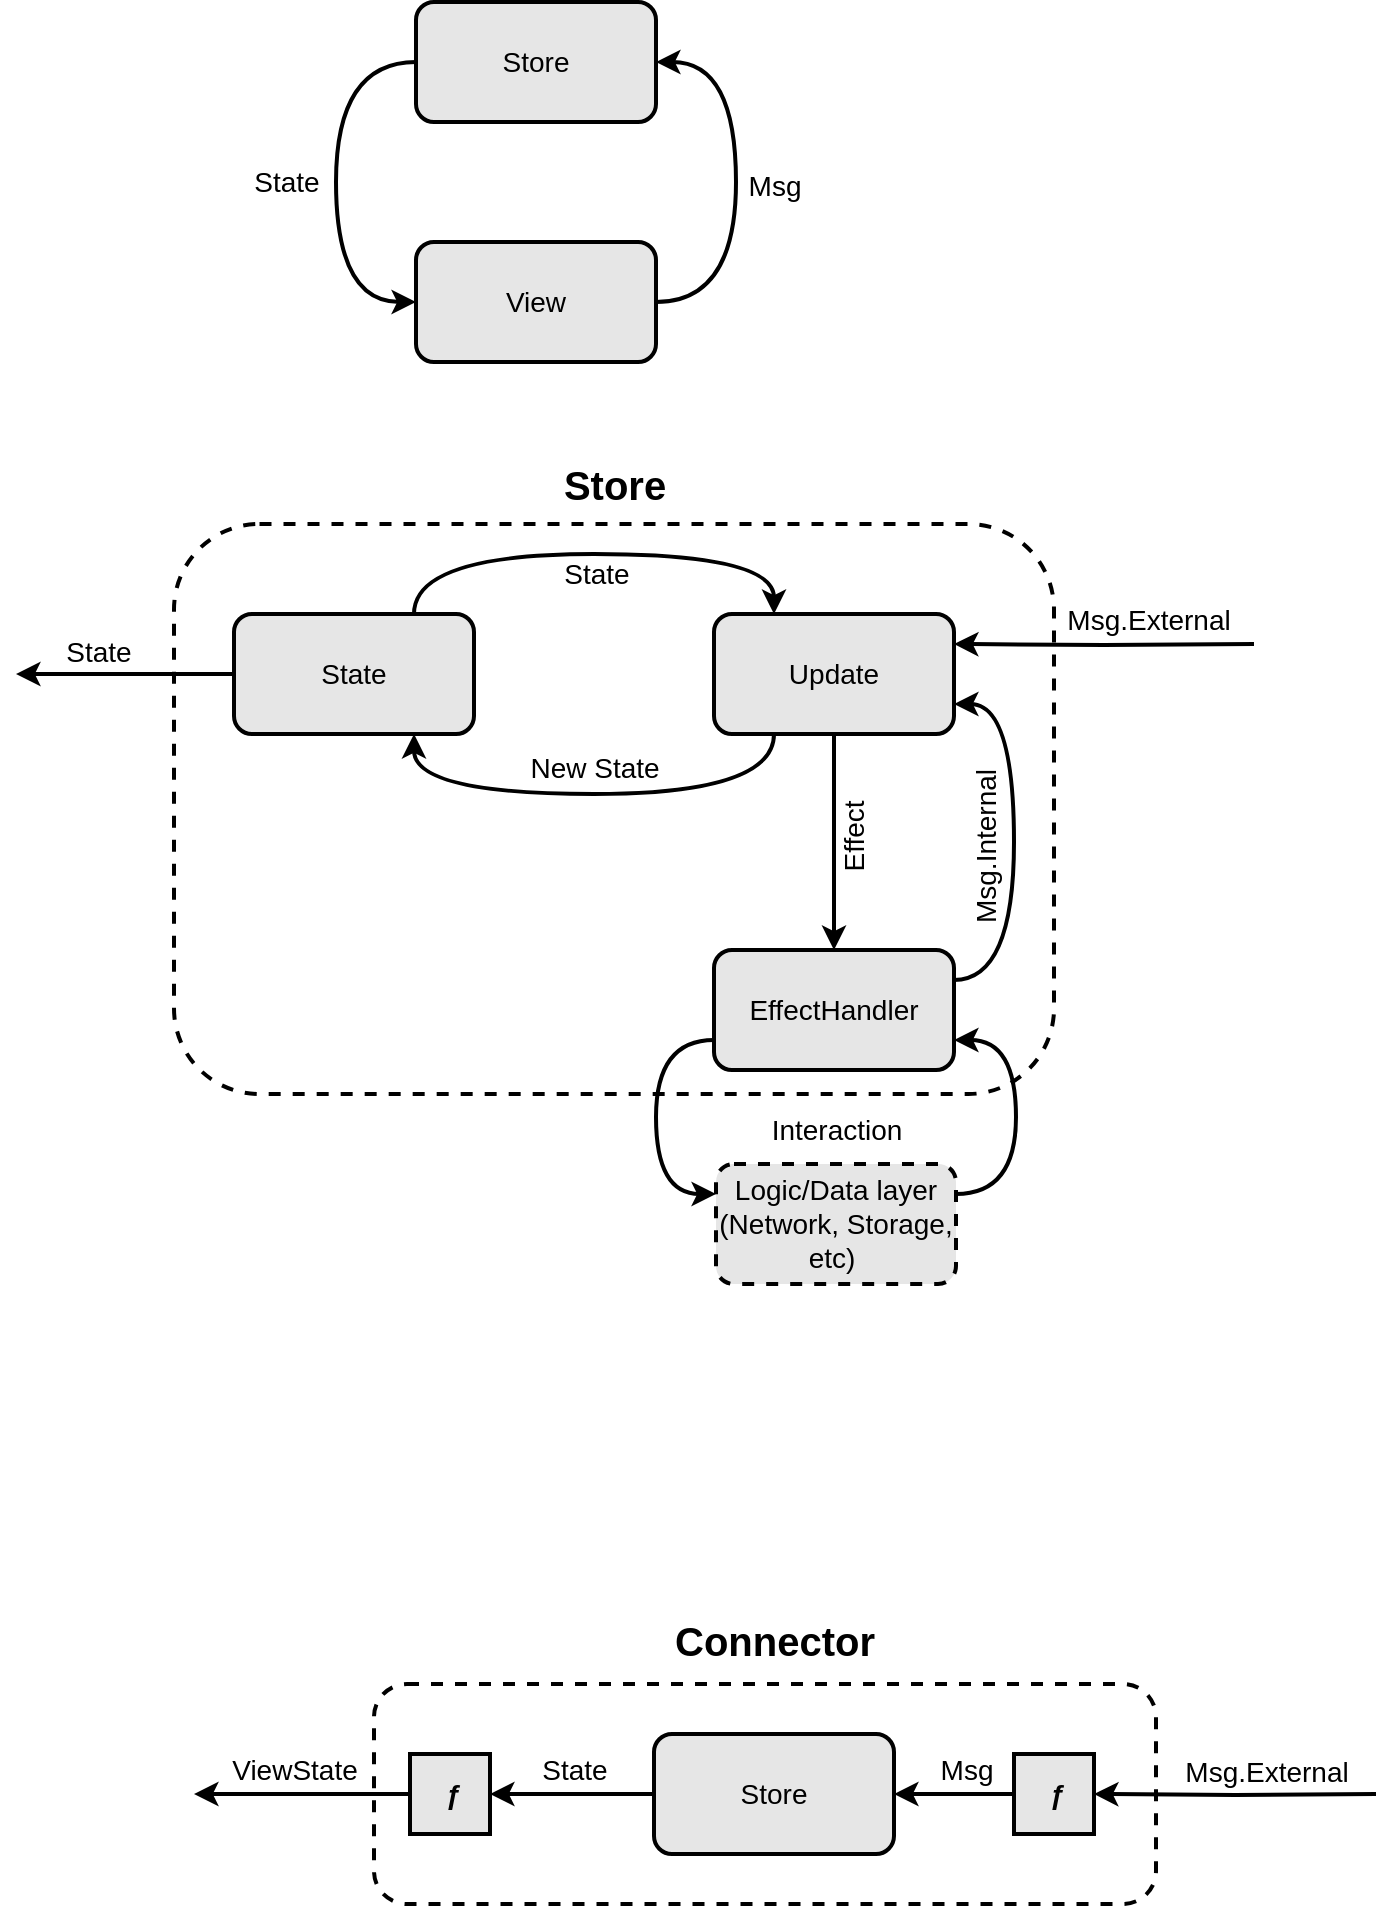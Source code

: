 <mxfile version="21.6.8" type="google">
  <diagram name="Страница — 1" id="kcB6kSDySbfmLJYrg7UM">
    <mxGraphModel grid="1" page="1" gridSize="10" guides="1" tooltips="1" connect="1" arrows="1" fold="1" pageScale="1" pageWidth="827" pageHeight="1169" math="0" shadow="0">
      <root>
        <mxCell id="0" />
        <mxCell id="1" parent="0" />
        <mxCell id="jz0i3uQcS3I7CbsN-vGF-76" value="" style="group" connectable="0" vertex="1" parent="1">
          <mxGeometry x="40" y="240" width="619" height="420" as="geometry" />
        </mxCell>
        <mxCell id="jz0i3uQcS3I7CbsN-vGF-75" value="&lt;font style=&quot;font-size: 14px;&quot;&gt;Interaction&lt;/font&gt;" style="text;html=1;align=center;verticalAlign=middle;resizable=0;points=[];autosize=1;strokeColor=none;fillColor=none;" vertex="1" parent="jz0i3uQcS3I7CbsN-vGF-76">
          <mxGeometry x="365" y="328" width="90" height="30" as="geometry" />
        </mxCell>
        <mxCell id="jz0i3uQcS3I7CbsN-vGF-61" value="&lt;font style=&quot;font-size: 14px;&quot;&gt;Logic/Data layer&lt;br&gt;(Network, Storage, etc)&amp;nbsp;&lt;br&gt;&lt;/font&gt;" style="rounded=1;whiteSpace=wrap;html=1;strokeWidth=2;dashed=1;fillColor=#E6E6E6;" vertex="1" parent="jz0i3uQcS3I7CbsN-vGF-76">
          <mxGeometry x="350" y="360" width="120" height="60" as="geometry" />
        </mxCell>
        <mxCell id="jz0i3uQcS3I7CbsN-vGF-62" style="edgeStyle=orthogonalEdgeStyle;rounded=0;orthogonalLoop=1;jettySize=auto;html=1;exitX=0;exitY=0.75;exitDx=0;exitDy=0;entryX=0;entryY=0.25;entryDx=0;entryDy=0;curved=1;strokeWidth=2;" edge="1" parent="jz0i3uQcS3I7CbsN-vGF-76" source="jz0i3uQcS3I7CbsN-vGF-16" target="jz0i3uQcS3I7CbsN-vGF-61">
          <mxGeometry relative="1" as="geometry">
            <Array as="points">
              <mxPoint x="320" y="298" />
              <mxPoint x="320" y="375" />
            </Array>
          </mxGeometry>
        </mxCell>
        <mxCell id="jz0i3uQcS3I7CbsN-vGF-14" value="" style="rounded=1;whiteSpace=wrap;html=1;fillColor=none;strokeWidth=2;dashed=1;" vertex="1" parent="jz0i3uQcS3I7CbsN-vGF-76">
          <mxGeometry x="79" y="40" width="440" height="285" as="geometry" />
        </mxCell>
        <mxCell id="jz0i3uQcS3I7CbsN-vGF-16" value="&lt;font style=&quot;font-size: 14px;&quot;&gt;EffectHandler&lt;/font&gt;" style="rounded=1;whiteSpace=wrap;html=1;strokeWidth=2;fillColor=#E6E6E6;" vertex="1" parent="jz0i3uQcS3I7CbsN-vGF-76">
          <mxGeometry x="349" y="253" width="120" height="60" as="geometry" />
        </mxCell>
        <mxCell id="jz0i3uQcS3I7CbsN-vGF-64" style="edgeStyle=orthogonalEdgeStyle;rounded=0;orthogonalLoop=1;jettySize=auto;html=1;exitX=1;exitY=0.25;exitDx=0;exitDy=0;entryX=1;entryY=0.75;entryDx=0;entryDy=0;curved=1;strokeWidth=2;" edge="1" parent="jz0i3uQcS3I7CbsN-vGF-76" source="jz0i3uQcS3I7CbsN-vGF-61" target="jz0i3uQcS3I7CbsN-vGF-16">
          <mxGeometry relative="1" as="geometry">
            <Array as="points">
              <mxPoint x="500" y="375" />
              <mxPoint x="500" y="298" />
            </Array>
          </mxGeometry>
        </mxCell>
        <mxCell id="jz0i3uQcS3I7CbsN-vGF-24" style="edgeStyle=orthogonalEdgeStyle;rounded=0;orthogonalLoop=1;jettySize=auto;html=1;strokeWidth=2;" edge="1" parent="jz0i3uQcS3I7CbsN-vGF-76" source="jz0i3uQcS3I7CbsN-vGF-17">
          <mxGeometry relative="1" as="geometry">
            <mxPoint y="115" as="targetPoint" />
          </mxGeometry>
        </mxCell>
        <mxCell id="jz0i3uQcS3I7CbsN-vGF-25" value="State" style="edgeLabel;html=1;align=center;verticalAlign=middle;resizable=0;points=[];fontSize=14;labelBackgroundColor=none;" connectable="0" vertex="1" parent="jz0i3uQcS3I7CbsN-vGF-24">
          <mxGeometry x="0.262" y="-4" relative="1" as="geometry">
            <mxPoint y="-8" as="offset" />
          </mxGeometry>
        </mxCell>
        <mxCell id="jz0i3uQcS3I7CbsN-vGF-17" value="&lt;font style=&quot;font-size: 14px;&quot;&gt;State&lt;/font&gt;" style="rounded=1;whiteSpace=wrap;html=1;strokeWidth=2;fillColor=#E6E6E6;" vertex="1" parent="jz0i3uQcS3I7CbsN-vGF-76">
          <mxGeometry x="109" y="85" width="120" height="60" as="geometry" />
        </mxCell>
        <mxCell id="jz0i3uQcS3I7CbsN-vGF-27" style="edgeStyle=orthogonalEdgeStyle;rounded=0;orthogonalLoop=1;jettySize=auto;html=1;entryX=1;entryY=0.25;entryDx=0;entryDy=0;strokeWidth=2;" edge="1" parent="jz0i3uQcS3I7CbsN-vGF-76" target="jz0i3uQcS3I7CbsN-vGF-26">
          <mxGeometry relative="1" as="geometry">
            <mxPoint x="579" y="115" as="targetPoint" />
            <mxPoint x="619" y="100" as="sourcePoint" />
          </mxGeometry>
        </mxCell>
        <mxCell id="jz0i3uQcS3I7CbsN-vGF-28" value="Msg.External" style="edgeLabel;html=1;align=center;verticalAlign=middle;resizable=0;points=[];fontSize=14;labelBackgroundColor=none;" connectable="0" vertex="1" parent="jz0i3uQcS3I7CbsN-vGF-27">
          <mxGeometry x="-0.724" y="-1" relative="1" as="geometry">
            <mxPoint x="-32" y="-11" as="offset" />
          </mxGeometry>
        </mxCell>
        <mxCell id="jz0i3uQcS3I7CbsN-vGF-35" style="edgeStyle=orthogonalEdgeStyle;rounded=0;orthogonalLoop=1;jettySize=auto;html=1;exitX=0.25;exitY=1;exitDx=0;exitDy=0;entryX=0.75;entryY=1;entryDx=0;entryDy=0;curved=1;strokeWidth=2;" edge="1" parent="jz0i3uQcS3I7CbsN-vGF-76" source="jz0i3uQcS3I7CbsN-vGF-26" target="jz0i3uQcS3I7CbsN-vGF-17">
          <mxGeometry relative="1" as="geometry">
            <Array as="points">
              <mxPoint x="379" y="175" />
              <mxPoint x="199" y="175" />
            </Array>
          </mxGeometry>
        </mxCell>
        <mxCell id="jz0i3uQcS3I7CbsN-vGF-36" value="New State" style="edgeLabel;html=1;align=center;verticalAlign=middle;resizable=0;points=[];fontSize=14;labelBackgroundColor=none;" connectable="0" vertex="1" parent="jz0i3uQcS3I7CbsN-vGF-35">
          <mxGeometry y="4" relative="1" as="geometry">
            <mxPoint y="-17" as="offset" />
          </mxGeometry>
        </mxCell>
        <mxCell id="jz0i3uQcS3I7CbsN-vGF-42" style="edgeStyle=orthogonalEdgeStyle;rounded=0;orthogonalLoop=1;jettySize=auto;html=1;entryX=0.5;entryY=0;entryDx=0;entryDy=0;strokeWidth=2;curved=1;" edge="1" parent="jz0i3uQcS3I7CbsN-vGF-76" source="jz0i3uQcS3I7CbsN-vGF-26" target="jz0i3uQcS3I7CbsN-vGF-16">
          <mxGeometry relative="1" as="geometry" />
        </mxCell>
        <mxCell id="jz0i3uQcS3I7CbsN-vGF-44" value="Effect" style="edgeLabel;html=1;align=center;verticalAlign=middle;resizable=0;points=[];horizontal=0;fontSize=14;labelBackgroundColor=none;" connectable="0" vertex="1" parent="jz0i3uQcS3I7CbsN-vGF-42">
          <mxGeometry x="-0.194" y="1" relative="1" as="geometry">
            <mxPoint x="9" y="8" as="offset" />
          </mxGeometry>
        </mxCell>
        <mxCell id="jz0i3uQcS3I7CbsN-vGF-26" value="&lt;font style=&quot;font-size: 14px;&quot;&gt;Update&lt;/font&gt;" style="rounded=1;whiteSpace=wrap;html=1;strokeWidth=2;fillColor=#E6E6E6;" vertex="1" parent="jz0i3uQcS3I7CbsN-vGF-76">
          <mxGeometry x="349" y="85" width="120" height="60" as="geometry" />
        </mxCell>
        <mxCell id="jz0i3uQcS3I7CbsN-vGF-43" style="edgeStyle=orthogonalEdgeStyle;rounded=0;orthogonalLoop=1;jettySize=auto;html=1;entryX=1;entryY=0.75;entryDx=0;entryDy=0;strokeWidth=2;curved=1;exitX=1;exitY=0.25;exitDx=0;exitDy=0;" edge="1" parent="jz0i3uQcS3I7CbsN-vGF-76" source="jz0i3uQcS3I7CbsN-vGF-16" target="jz0i3uQcS3I7CbsN-vGF-26">
          <mxGeometry relative="1" as="geometry">
            <mxPoint x="439" y="265" as="sourcePoint" />
            <Array as="points">
              <mxPoint x="499" y="268" />
              <mxPoint x="499" y="130" />
            </Array>
          </mxGeometry>
        </mxCell>
        <mxCell id="jz0i3uQcS3I7CbsN-vGF-45" value="Msg.Internal" style="edgeLabel;html=1;align=center;verticalAlign=middle;resizable=0;points=[];fontSize=14;horizontal=0;labelBackgroundColor=none;" connectable="0" vertex="1" parent="jz0i3uQcS3I7CbsN-vGF-43">
          <mxGeometry x="-0.177" y="-2" relative="1" as="geometry">
            <mxPoint x="-16" y="-15" as="offset" />
          </mxGeometry>
        </mxCell>
        <mxCell id="jz0i3uQcS3I7CbsN-vGF-37" style="edgeStyle=orthogonalEdgeStyle;rounded=0;orthogonalLoop=1;jettySize=auto;html=1;entryX=0.25;entryY=0;entryDx=0;entryDy=0;curved=1;strokeWidth=2;exitX=0.75;exitY=0;exitDx=0;exitDy=0;" edge="1" parent="jz0i3uQcS3I7CbsN-vGF-76" source="jz0i3uQcS3I7CbsN-vGF-17" target="jz0i3uQcS3I7CbsN-vGF-26">
          <mxGeometry relative="1" as="geometry">
            <Array as="points">
              <mxPoint x="199" y="55" />
              <mxPoint x="379" y="55" />
            </Array>
          </mxGeometry>
        </mxCell>
        <mxCell id="jz0i3uQcS3I7CbsN-vGF-38" value="State" style="edgeLabel;html=1;align=center;verticalAlign=middle;resizable=0;points=[];fontSize=14;labelBackgroundColor=none;" connectable="0" vertex="1" parent="jz0i3uQcS3I7CbsN-vGF-37">
          <mxGeometry x="-0.019" relative="1" as="geometry">
            <mxPoint x="3" y="10" as="offset" />
          </mxGeometry>
        </mxCell>
        <mxCell id="jz0i3uQcS3I7CbsN-vGF-47" value="Store" style="text;html=1;align=center;verticalAlign=middle;resizable=0;points=[];autosize=1;strokeColor=none;fillColor=none;fontSize=20;fontStyle=1" vertex="1" parent="jz0i3uQcS3I7CbsN-vGF-76">
          <mxGeometry x="264" width="70" height="40" as="geometry" />
        </mxCell>
        <mxCell id="jz0i3uQcS3I7CbsN-vGF-77" value="" style="group" connectable="0" vertex="1" parent="1">
          <mxGeometry x="129" y="818" width="591" height="152" as="geometry" />
        </mxCell>
        <mxCell id="jz0i3uQcS3I7CbsN-vGF-50" value="" style="rounded=1;whiteSpace=wrap;html=1;strokeWidth=2;fillColor=none;dashed=1;" vertex="1" parent="jz0i3uQcS3I7CbsN-vGF-77">
          <mxGeometry x="90" y="42" width="391" height="110" as="geometry" />
        </mxCell>
        <mxCell id="jz0i3uQcS3I7CbsN-vGF-51" value="Connector" style="text;html=1;align=center;verticalAlign=middle;resizable=0;points=[];autosize=1;strokeColor=none;fillColor=none;fontSize=20;fontStyle=1" vertex="1" parent="jz0i3uQcS3I7CbsN-vGF-77">
          <mxGeometry x="230" width="120" height="40" as="geometry" />
        </mxCell>
        <mxCell id="jz0i3uQcS3I7CbsN-vGF-53" style="edgeStyle=orthogonalEdgeStyle;rounded=0;orthogonalLoop=1;jettySize=auto;html=1;strokeWidth=2;" edge="1" parent="jz0i3uQcS3I7CbsN-vGF-77" source="jz0i3uQcS3I7CbsN-vGF-52">
          <mxGeometry relative="1" as="geometry">
            <mxPoint y="97" as="targetPoint" />
          </mxGeometry>
        </mxCell>
        <mxCell id="jz0i3uQcS3I7CbsN-vGF-54" value="ViewState" style="edgeLabel;html=1;align=center;verticalAlign=middle;resizable=0;points=[];fontSize=14;labelBackgroundColor=none;" connectable="0" vertex="1" parent="jz0i3uQcS3I7CbsN-vGF-53">
          <mxGeometry x="0.427" y="-1" relative="1" as="geometry">
            <mxPoint x="19" y="-12" as="offset" />
          </mxGeometry>
        </mxCell>
        <mxCell id="jz0i3uQcS3I7CbsN-vGF-52" value="&amp;nbsp;&lt;b&gt;ƒ&lt;/b&gt;" style="rounded=0;whiteSpace=wrap;html=1;strokeWidth=2;fontSize=14;fillColor=#E6E6E6;" vertex="1" parent="jz0i3uQcS3I7CbsN-vGF-77">
          <mxGeometry x="108" y="77" width="40" height="40" as="geometry" />
        </mxCell>
        <mxCell id="jz0i3uQcS3I7CbsN-vGF-57" style="edgeStyle=orthogonalEdgeStyle;rounded=0;orthogonalLoop=1;jettySize=auto;html=1;strokeWidth=2;" edge="1" parent="jz0i3uQcS3I7CbsN-vGF-77" source="jz0i3uQcS3I7CbsN-vGF-56" target="jz0i3uQcS3I7CbsN-vGF-52">
          <mxGeometry relative="1" as="geometry" />
        </mxCell>
        <mxCell id="jz0i3uQcS3I7CbsN-vGF-58" value="State" style="edgeLabel;html=1;align=center;verticalAlign=middle;resizable=0;points=[];fontSize=14;labelBackgroundColor=none;" connectable="0" vertex="1" parent="jz0i3uQcS3I7CbsN-vGF-57">
          <mxGeometry x="0.238" relative="1" as="geometry">
            <mxPoint x="11" y="-12" as="offset" />
          </mxGeometry>
        </mxCell>
        <mxCell id="jz0i3uQcS3I7CbsN-vGF-56" value="&lt;font style=&quot;font-size: 14px;&quot;&gt;Store&lt;/font&gt;" style="rounded=1;whiteSpace=wrap;html=1;strokeWidth=2;fillColor=#E6E6E6;" vertex="1" parent="jz0i3uQcS3I7CbsN-vGF-77">
          <mxGeometry x="230" y="67" width="120" height="60" as="geometry" />
        </mxCell>
        <mxCell id="jz0i3uQcS3I7CbsN-vGF-60" value="" style="edgeStyle=orthogonalEdgeStyle;rounded=0;orthogonalLoop=1;jettySize=auto;html=1;entryX=1;entryY=0.5;entryDx=0;entryDy=0;strokeWidth=2;" edge="1" parent="jz0i3uQcS3I7CbsN-vGF-77" source="jz0i3uQcS3I7CbsN-vGF-59" target="jz0i3uQcS3I7CbsN-vGF-56">
          <mxGeometry x="-0.033" y="-15" relative="1" as="geometry">
            <mxPoint as="offset" />
          </mxGeometry>
        </mxCell>
        <mxCell id="jz0i3uQcS3I7CbsN-vGF-59" value="&amp;nbsp;&lt;b&gt;ƒ&lt;/b&gt;" style="rounded=0;whiteSpace=wrap;html=1;strokeWidth=2;fontSize=14;fillColor=#E6E6E6;" vertex="1" parent="jz0i3uQcS3I7CbsN-vGF-77">
          <mxGeometry x="410" y="77" width="40" height="40" as="geometry" />
        </mxCell>
        <mxCell id="jz0i3uQcS3I7CbsN-vGF-66" style="edgeStyle=orthogonalEdgeStyle;rounded=0;orthogonalLoop=1;jettySize=auto;html=1;entryX=1;entryY=0.5;entryDx=0;entryDy=0;strokeWidth=2;" edge="1" parent="jz0i3uQcS3I7CbsN-vGF-77" target="jz0i3uQcS3I7CbsN-vGF-59">
          <mxGeometry relative="1" as="geometry">
            <mxPoint x="571" y="97" as="targetPoint" />
            <mxPoint x="591" y="97" as="sourcePoint" />
          </mxGeometry>
        </mxCell>
        <mxCell id="jz0i3uQcS3I7CbsN-vGF-68" value="Msg.External" style="edgeLabel;html=1;align=center;verticalAlign=middle;resizable=0;points=[];fontSize=14;labelBackgroundColor=none;" connectable="0" vertex="1" parent="jz0i3uQcS3I7CbsN-vGF-66">
          <mxGeometry x="-0.214" y="2" relative="1" as="geometry">
            <mxPoint y="-14" as="offset" />
          </mxGeometry>
        </mxCell>
        <mxCell id="jz0i3uQcS3I7CbsN-vGF-74" value="Msg" style="edgeLabel;html=1;align=center;verticalAlign=middle;resizable=0;points=[];fontSize=14;labelBackgroundColor=none;" connectable="0" vertex="1" parent="jz0i3uQcS3I7CbsN-vGF-77">
          <mxGeometry x="386.002" y="85" as="geometry" />
        </mxCell>
        <mxCell id="jz0i3uQcS3I7CbsN-vGF-78" value="" style="group" connectable="0" vertex="1" parent="1">
          <mxGeometry x="200" y="19" width="200" height="180" as="geometry" />
        </mxCell>
        <mxCell id="jz0i3uQcS3I7CbsN-vGF-3" value="&lt;font style=&quot;font-size: 14px;&quot;&gt;Store&lt;/font&gt;" style="rounded=1;whiteSpace=wrap;html=1;strokeWidth=2;fillColor=#E6E6E6;" vertex="1" parent="jz0i3uQcS3I7CbsN-vGF-78">
          <mxGeometry x="40" width="120" height="60" as="geometry" />
        </mxCell>
        <mxCell id="jz0i3uQcS3I7CbsN-vGF-8" style="edgeStyle=orthogonalEdgeStyle;rounded=0;orthogonalLoop=1;jettySize=auto;html=1;curved=1;entryX=1;entryY=0.5;entryDx=0;entryDy=0;strokeWidth=2;" edge="1" parent="jz0i3uQcS3I7CbsN-vGF-78" source="jz0i3uQcS3I7CbsN-vGF-4" target="jz0i3uQcS3I7CbsN-vGF-3">
          <mxGeometry relative="1" as="geometry">
            <mxPoint x="200" y="30" as="targetPoint" />
            <Array as="points">
              <mxPoint x="200" y="150" />
              <mxPoint x="200" y="30" />
            </Array>
          </mxGeometry>
        </mxCell>
        <mxCell id="jz0i3uQcS3I7CbsN-vGF-9" value="Msg" style="edgeLabel;html=1;align=center;verticalAlign=middle;resizable=0;points=[];fontSize=14;labelBackgroundColor=none;" connectable="0" vertex="1" parent="jz0i3uQcS3I7CbsN-vGF-8">
          <mxGeometry x="-0.02" y="2" relative="1" as="geometry">
            <mxPoint x="21" as="offset" />
          </mxGeometry>
        </mxCell>
        <mxCell id="jz0i3uQcS3I7CbsN-vGF-4" value="&lt;font style=&quot;font-size: 14px;&quot;&gt;View&lt;/font&gt;" style="rounded=1;whiteSpace=wrap;html=1;strokeWidth=2;fillColor=#E6E6E6;" vertex="1" parent="jz0i3uQcS3I7CbsN-vGF-78">
          <mxGeometry x="40" y="120" width="120" height="60" as="geometry" />
        </mxCell>
        <mxCell id="jz0i3uQcS3I7CbsN-vGF-10" style="edgeStyle=orthogonalEdgeStyle;rounded=0;orthogonalLoop=1;jettySize=auto;html=1;curved=1;entryX=0;entryY=0.5;entryDx=0;entryDy=0;exitX=0;exitY=0.5;exitDx=0;exitDy=0;strokeWidth=2;" edge="1" parent="jz0i3uQcS3I7CbsN-vGF-78" source="jz0i3uQcS3I7CbsN-vGF-3" target="jz0i3uQcS3I7CbsN-vGF-4">
          <mxGeometry relative="1" as="geometry">
            <mxPoint x="10" y="160" as="targetPoint" />
            <Array as="points">
              <mxPoint y="30" />
              <mxPoint y="150" />
            </Array>
          </mxGeometry>
        </mxCell>
        <mxCell id="jz0i3uQcS3I7CbsN-vGF-11" value="State" style="edgeLabel;html=1;align=center;verticalAlign=middle;resizable=0;points=[];fontSize=14;labelBackgroundColor=none;" connectable="0" vertex="1" parent="jz0i3uQcS3I7CbsN-vGF-10">
          <mxGeometry y="3" relative="1" as="geometry">
            <mxPoint x="-28" as="offset" />
          </mxGeometry>
        </mxCell>
      </root>
    </mxGraphModel>
  </diagram>
</mxfile>